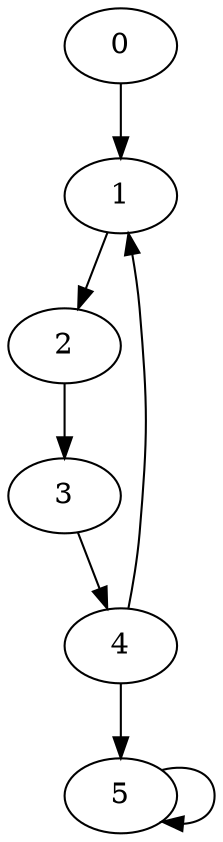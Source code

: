 /* Ffin (should not find run!) */
digraph {
  1[props="p"];
  5[props="fin"];
  0 -> 1;
  1 -> 2[guards="[x>=0]"];
  2 -> 3[updates="x:=-5"];
  3 -> 4[updates="x+=1,y+=1"];
  4 -> 1;
  4 -> 5[guards="[y>2]"];
  5 -> 5;
}
